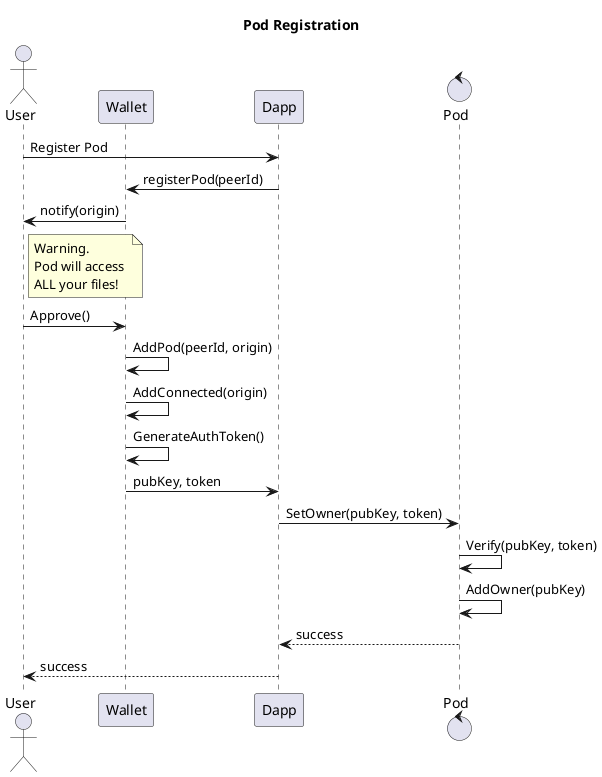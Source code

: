 @startuml

Title Pod Registration

actor User
participant Wallet
participant Dapp
control Pod

User -> Dapp: Register Pod
Dapp -> Wallet: registerPod(peerId)
Wallet -> User: notify(origin)

note right of User: Warning. \nPod will access \nALL your files!

User -> Wallet: Approve()
Wallet -> Wallet: AddPod(peerId, origin)
Wallet -> Wallet: AddConnected(origin)
Wallet -> Wallet: GenerateAuthToken()
Wallet -> Dapp: pubKey, token
Dapp -> Pod: SetOwner(pubKey, token)
Pod -> Pod: Verify(pubKey, token)
Pod -> Pod: AddOwner(pubKey)
Dapp <-- Pod: success
User <-- Dapp: success

@enduml
